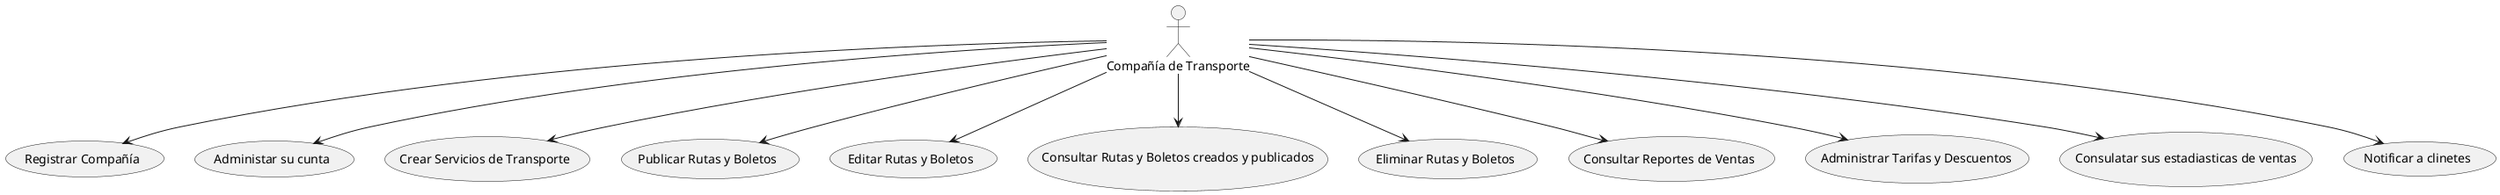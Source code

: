 @startuml c
actor "Compañía de Transporte" as Company

    usecase "Registrar Compañía" as UC1
    usecase "Administar su cunta" as UC2
    usecase "Crear Servicios de Transporte" as UC3
    usecase "Publicar Rutas y Boletos" as UC4
    usecase "Editar Rutas y Boletos" as UC5
    usecase "Consultar Rutas y Boletos creados y publicados" as UC6
    usecase "Eliminar Rutas y Boletos" as UC7
    usecase "Consultar Reportes de Ventas" as UC8
    usecase "Administrar Tarifas y Descuentos" as UC9
    usecase "Consulatar sus estadiasticas de ventas" as UC10
    usecase "Ver reseñas de clientes" as UC11
    usecase "Notificar a clinetes" as UC11


Company --> UC1
Company --> UC2 
Company --> UC3 
Company --> UC4 
Company --> UC5 
Company --> UC6
Company --> UC7 
Company --> UC8 
Company --> UC9
Company --> UC10
Company --> UC11

@enduml

